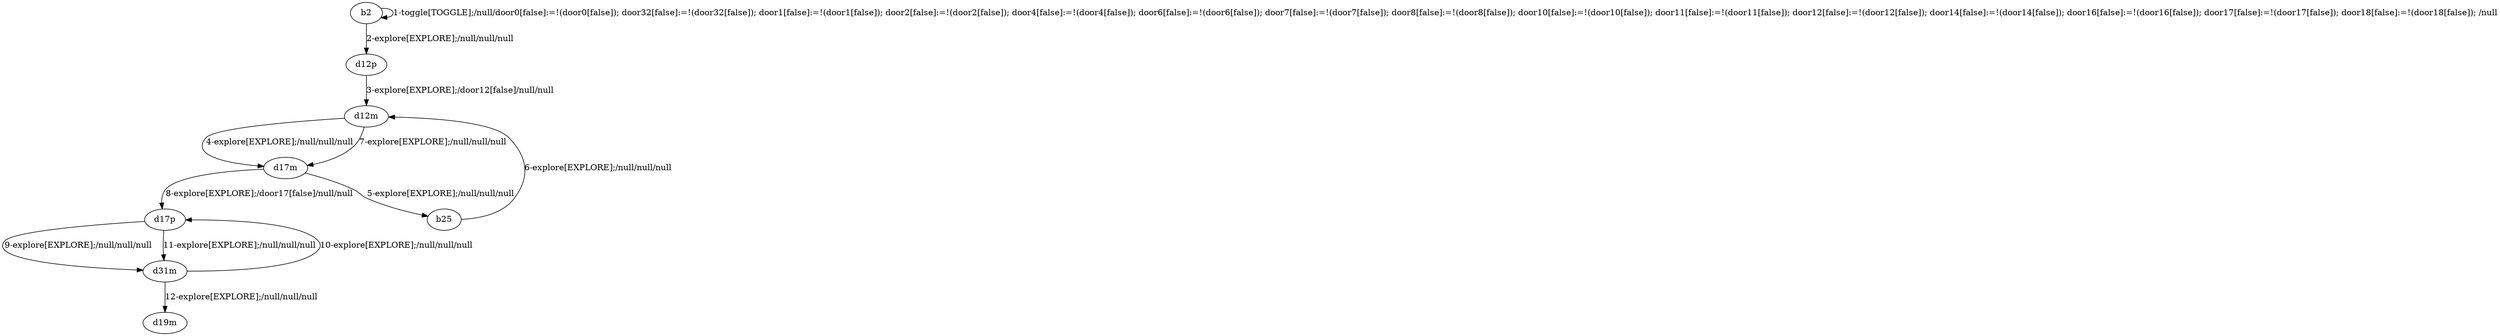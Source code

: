 # Total number of goals covered by this test: 2
# d17p --> d31m
# d31m --> d17p

digraph g {
"b2" -> "b2" [label = "1-toggle[TOGGLE];/null/door0[false]:=!(door0[false]); door32[false]:=!(door32[false]); door1[false]:=!(door1[false]); door2[false]:=!(door2[false]); door4[false]:=!(door4[false]); door6[false]:=!(door6[false]); door7[false]:=!(door7[false]); door8[false]:=!(door8[false]); door10[false]:=!(door10[false]); door11[false]:=!(door11[false]); door12[false]:=!(door12[false]); door14[false]:=!(door14[false]); door16[false]:=!(door16[false]); door17[false]:=!(door17[false]); door18[false]:=!(door18[false]); /null"];
"b2" -> "d12p" [label = "2-explore[EXPLORE];/null/null/null"];
"d12p" -> "d12m" [label = "3-explore[EXPLORE];/door12[false]/null/null"];
"d12m" -> "d17m" [label = "4-explore[EXPLORE];/null/null/null"];
"d17m" -> "b25" [label = "5-explore[EXPLORE];/null/null/null"];
"b25" -> "d12m" [label = "6-explore[EXPLORE];/null/null/null"];
"d12m" -> "d17m" [label = "7-explore[EXPLORE];/null/null/null"];
"d17m" -> "d17p" [label = "8-explore[EXPLORE];/door17[false]/null/null"];
"d17p" -> "d31m" [label = "9-explore[EXPLORE];/null/null/null"];
"d31m" -> "d17p" [label = "10-explore[EXPLORE];/null/null/null"];
"d17p" -> "d31m" [label = "11-explore[EXPLORE];/null/null/null"];
"d31m" -> "d19m" [label = "12-explore[EXPLORE];/null/null/null"];
}